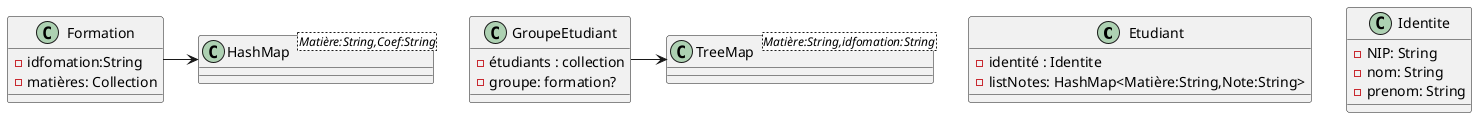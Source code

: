 @startuml
'https://plantuml.com/class-diagram

class Etudiant{
- identité : Identite
- listNotes: HashMap<Matière:String,Note:String>
}

class HashMap<Matière:String,Coef:String>{}
class Formation{
-idfomation:String
- matières: Collection
}
Formation -> HashMap

class TreeMap<Matière:String,idfomation:String>{}
class GroupeEtudiant{
- étudiants : collection
- groupe: formation?
}
class Identite{
-NIP: String
-nom: String
-prenom: String
}
GroupeEtudiant -> TreeMap
@enduml
